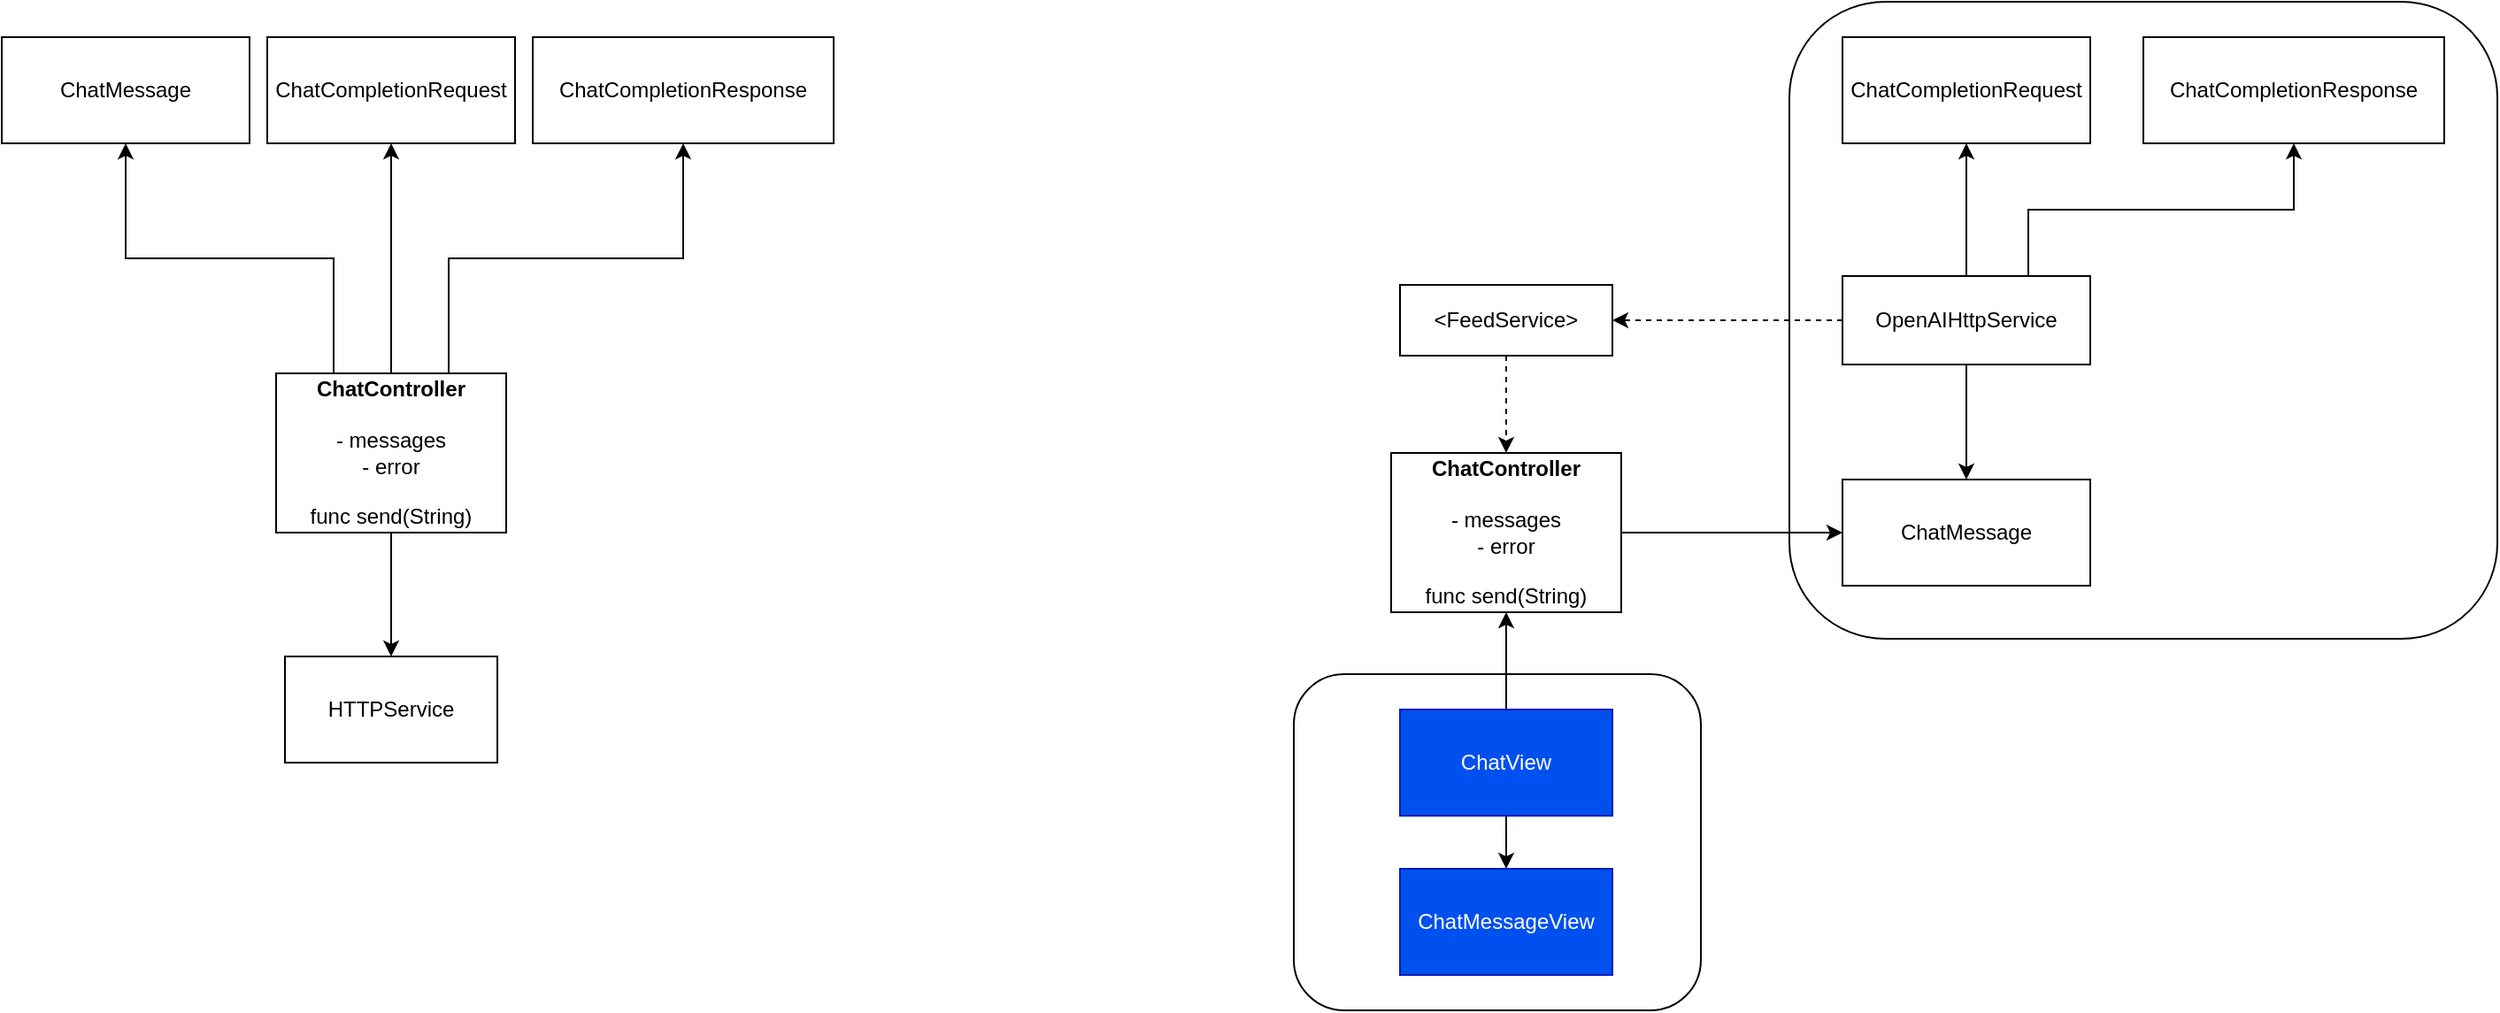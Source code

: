 <mxfile version="21.6.5" type="device">
  <diagram name="Page-1" id="3Dl5lnAm9g-ewHV6vhvQ">
    <mxGraphModel dx="1026" dy="667" grid="1" gridSize="10" guides="1" tooltips="1" connect="1" arrows="1" fold="1" page="1" pageScale="1" pageWidth="1850" pageHeight="11100" math="0" shadow="0">
      <root>
        <mxCell id="0" />
        <mxCell id="1" parent="0" />
        <mxCell id="G4GQTeV_wDfIAfZrhBzM-7" style="edgeStyle=orthogonalEdgeStyle;rounded=0;orthogonalLoop=1;jettySize=auto;html=1;exitX=0.25;exitY=1;exitDx=0;exitDy=0;" edge="1" parent="1" source="BBt4w6Mevpw_Zn_QWQDo-1" target="G4GQTeV_wDfIAfZrhBzM-5">
          <mxGeometry relative="1" as="geometry" />
        </mxCell>
        <mxCell id="BBt4w6Mevpw_Zn_QWQDo-3" value="" style="edgeStyle=orthogonalEdgeStyle;rounded=0;orthogonalLoop=1;jettySize=auto;html=1;" parent="1" source="BBt4w6Mevpw_Zn_QWQDo-1" target="BBt4w6Mevpw_Zn_QWQDo-2" edge="1">
          <mxGeometry relative="1" as="geometry" />
        </mxCell>
        <mxCell id="G4GQTeV_wDfIAfZrhBzM-2" value="" style="edgeStyle=orthogonalEdgeStyle;rounded=0;orthogonalLoop=1;jettySize=auto;html=1;entryX=0.5;entryY=1;entryDx=0;entryDy=0;" edge="1" parent="1" source="BBt4w6Mevpw_Zn_QWQDo-1" target="G4GQTeV_wDfIAfZrhBzM-3">
          <mxGeometry relative="1" as="geometry" />
        </mxCell>
        <mxCell id="G4GQTeV_wDfIAfZrhBzM-4" style="edgeStyle=orthogonalEdgeStyle;rounded=0;orthogonalLoop=1;jettySize=auto;html=1;exitX=0.75;exitY=1;exitDx=0;exitDy=0;entryX=0.5;entryY=1;entryDx=0;entryDy=0;" edge="1" parent="1" source="BBt4w6Mevpw_Zn_QWQDo-1" target="G4GQTeV_wDfIAfZrhBzM-1">
          <mxGeometry relative="1" as="geometry" />
        </mxCell>
        <mxCell id="BBt4w6Mevpw_Zn_QWQDo-1" value="&lt;b&gt;ChatController&lt;/b&gt;&lt;br&gt;&lt;br&gt;- messages&lt;br&gt;- error&lt;br&gt;&lt;br&gt;func send(String)" style="rounded=0;whiteSpace=wrap;html=1;direction=west;" parent="1" vertex="1">
          <mxGeometry x="345" y="260" width="130" height="90" as="geometry" />
        </mxCell>
        <mxCell id="BBt4w6Mevpw_Zn_QWQDo-2" value="HTTPService" style="rounded=0;whiteSpace=wrap;html=1;" parent="1" vertex="1">
          <mxGeometry x="350" y="420" width="120" height="60" as="geometry" />
        </mxCell>
        <mxCell id="G4GQTeV_wDfIAfZrhBzM-1" value="ChatMessage" style="rounded=0;whiteSpace=wrap;html=1;" vertex="1" parent="1">
          <mxGeometry x="190" y="70" width="140" height="60" as="geometry" />
        </mxCell>
        <mxCell id="G4GQTeV_wDfIAfZrhBzM-3" value="ChatCompletionRequest" style="rounded=0;whiteSpace=wrap;html=1;" vertex="1" parent="1">
          <mxGeometry x="340" y="70" width="140" height="60" as="geometry" />
        </mxCell>
        <mxCell id="G4GQTeV_wDfIAfZrhBzM-5" value="ChatCompletionResponse" style="text;whiteSpace=wrap;html=1;strokeColor=default;align=center;verticalAlign=middle;" vertex="1" parent="1">
          <mxGeometry x="490" y="70" width="170" height="60" as="geometry" />
        </mxCell>
        <mxCell id="G4GQTeV_wDfIAfZrhBzM-30" style="edgeStyle=orthogonalEdgeStyle;rounded=0;orthogonalLoop=1;jettySize=auto;html=1;exitX=0;exitY=0.5;exitDx=0;exitDy=0;entryX=0;entryY=0.5;entryDx=0;entryDy=0;" edge="1" parent="1" source="G4GQTeV_wDfIAfZrhBzM-22" target="G4GQTeV_wDfIAfZrhBzM-24">
          <mxGeometry relative="1" as="geometry" />
        </mxCell>
        <mxCell id="G4GQTeV_wDfIAfZrhBzM-22" value="&lt;b&gt;ChatController&lt;/b&gt;&lt;br&gt;&lt;br&gt;- messages&lt;br&gt;- error&lt;br&gt;&lt;br&gt;func send(String)" style="rounded=0;whiteSpace=wrap;html=1;direction=west;" vertex="1" parent="1">
          <mxGeometry x="975" y="305" width="130" height="90" as="geometry" />
        </mxCell>
        <mxCell id="G4GQTeV_wDfIAfZrhBzM-29" value="" style="edgeStyle=orthogonalEdgeStyle;rounded=0;orthogonalLoop=1;jettySize=auto;html=1;dashed=1;" edge="1" parent="1" source="G4GQTeV_wDfIAfZrhBzM-23" target="G4GQTeV_wDfIAfZrhBzM-27">
          <mxGeometry relative="1" as="geometry" />
        </mxCell>
        <mxCell id="G4GQTeV_wDfIAfZrhBzM-31" style="edgeStyle=orthogonalEdgeStyle;rounded=0;orthogonalLoop=1;jettySize=auto;html=1;entryX=0.5;entryY=0;entryDx=0;entryDy=0;" edge="1" parent="1" source="G4GQTeV_wDfIAfZrhBzM-23" target="G4GQTeV_wDfIAfZrhBzM-24">
          <mxGeometry relative="1" as="geometry" />
        </mxCell>
        <mxCell id="G4GQTeV_wDfIAfZrhBzM-33" style="edgeStyle=orthogonalEdgeStyle;rounded=0;orthogonalLoop=1;jettySize=auto;html=1;entryX=0.5;entryY=1;entryDx=0;entryDy=0;" edge="1" parent="1" source="G4GQTeV_wDfIAfZrhBzM-23" target="G4GQTeV_wDfIAfZrhBzM-25">
          <mxGeometry relative="1" as="geometry" />
        </mxCell>
        <mxCell id="G4GQTeV_wDfIAfZrhBzM-34" style="edgeStyle=orthogonalEdgeStyle;rounded=0;orthogonalLoop=1;jettySize=auto;html=1;exitX=0.75;exitY=0;exitDx=0;exitDy=0;entryX=0.5;entryY=1;entryDx=0;entryDy=0;" edge="1" parent="1" source="G4GQTeV_wDfIAfZrhBzM-23" target="G4GQTeV_wDfIAfZrhBzM-26">
          <mxGeometry relative="1" as="geometry" />
        </mxCell>
        <mxCell id="G4GQTeV_wDfIAfZrhBzM-23" value="OpenAIHttpService" style="rounded=0;whiteSpace=wrap;html=1;" vertex="1" parent="1">
          <mxGeometry x="1230" y="205" width="140" height="50" as="geometry" />
        </mxCell>
        <mxCell id="G4GQTeV_wDfIAfZrhBzM-24" value="ChatMessage" style="rounded=0;whiteSpace=wrap;html=1;" vertex="1" parent="1">
          <mxGeometry x="1230" y="320" width="140" height="60" as="geometry" />
        </mxCell>
        <mxCell id="G4GQTeV_wDfIAfZrhBzM-25" value="ChatCompletionRequest" style="rounded=0;whiteSpace=wrap;html=1;" vertex="1" parent="1">
          <mxGeometry x="1230" y="70" width="140" height="60" as="geometry" />
        </mxCell>
        <mxCell id="G4GQTeV_wDfIAfZrhBzM-26" value="ChatCompletionResponse" style="text;whiteSpace=wrap;html=1;strokeColor=default;align=center;verticalAlign=middle;" vertex="1" parent="1">
          <mxGeometry x="1400" y="70" width="170" height="60" as="geometry" />
        </mxCell>
        <mxCell id="G4GQTeV_wDfIAfZrhBzM-28" value="" style="edgeStyle=orthogonalEdgeStyle;rounded=0;orthogonalLoop=1;jettySize=auto;html=1;dashed=1;" edge="1" parent="1" source="G4GQTeV_wDfIAfZrhBzM-27" target="G4GQTeV_wDfIAfZrhBzM-22">
          <mxGeometry relative="1" as="geometry" />
        </mxCell>
        <mxCell id="G4GQTeV_wDfIAfZrhBzM-27" value="&amp;lt;FeedService&amp;gt;" style="rounded=0;whiteSpace=wrap;html=1;" vertex="1" parent="1">
          <mxGeometry x="980" y="210" width="120" height="40" as="geometry" />
        </mxCell>
        <mxCell id="G4GQTeV_wDfIAfZrhBzM-38" value="" style="edgeStyle=orthogonalEdgeStyle;rounded=0;orthogonalLoop=1;jettySize=auto;html=1;" edge="1" parent="1" source="G4GQTeV_wDfIAfZrhBzM-35" target="G4GQTeV_wDfIAfZrhBzM-36">
          <mxGeometry relative="1" as="geometry" />
        </mxCell>
        <mxCell id="G4GQTeV_wDfIAfZrhBzM-37" value="" style="edgeStyle=orthogonalEdgeStyle;rounded=0;orthogonalLoop=1;jettySize=auto;html=1;" edge="1" parent="1" source="G4GQTeV_wDfIAfZrhBzM-35" target="G4GQTeV_wDfIAfZrhBzM-22">
          <mxGeometry relative="1" as="geometry" />
        </mxCell>
        <mxCell id="G4GQTeV_wDfIAfZrhBzM-40" value="" style="rounded=1;whiteSpace=wrap;html=1;fillColor=none;" vertex="1" parent="1">
          <mxGeometry x="1200" y="50" width="400" height="360" as="geometry" />
        </mxCell>
        <mxCell id="G4GQTeV_wDfIAfZrhBzM-39" value="" style="rounded=1;whiteSpace=wrap;html=1;fillColor=none;" vertex="1" parent="1">
          <mxGeometry x="920" y="430" width="230" height="190" as="geometry" />
        </mxCell>
        <mxCell id="G4GQTeV_wDfIAfZrhBzM-35" value="ChatView" style="rounded=0;whiteSpace=wrap;html=1;fillColor=#0050ef;strokeColor=#001DBC;fontColor=#ffffff;" vertex="1" parent="1">
          <mxGeometry x="980" y="450" width="120" height="60" as="geometry" />
        </mxCell>
        <mxCell id="G4GQTeV_wDfIAfZrhBzM-36" value="ChatMessageView" style="rounded=0;whiteSpace=wrap;html=1;fillColor=#0050ef;strokeColor=#001DBC;fontColor=#ffffff;" vertex="1" parent="1">
          <mxGeometry x="980" y="540" width="120" height="60" as="geometry" />
        </mxCell>
      </root>
    </mxGraphModel>
  </diagram>
</mxfile>
